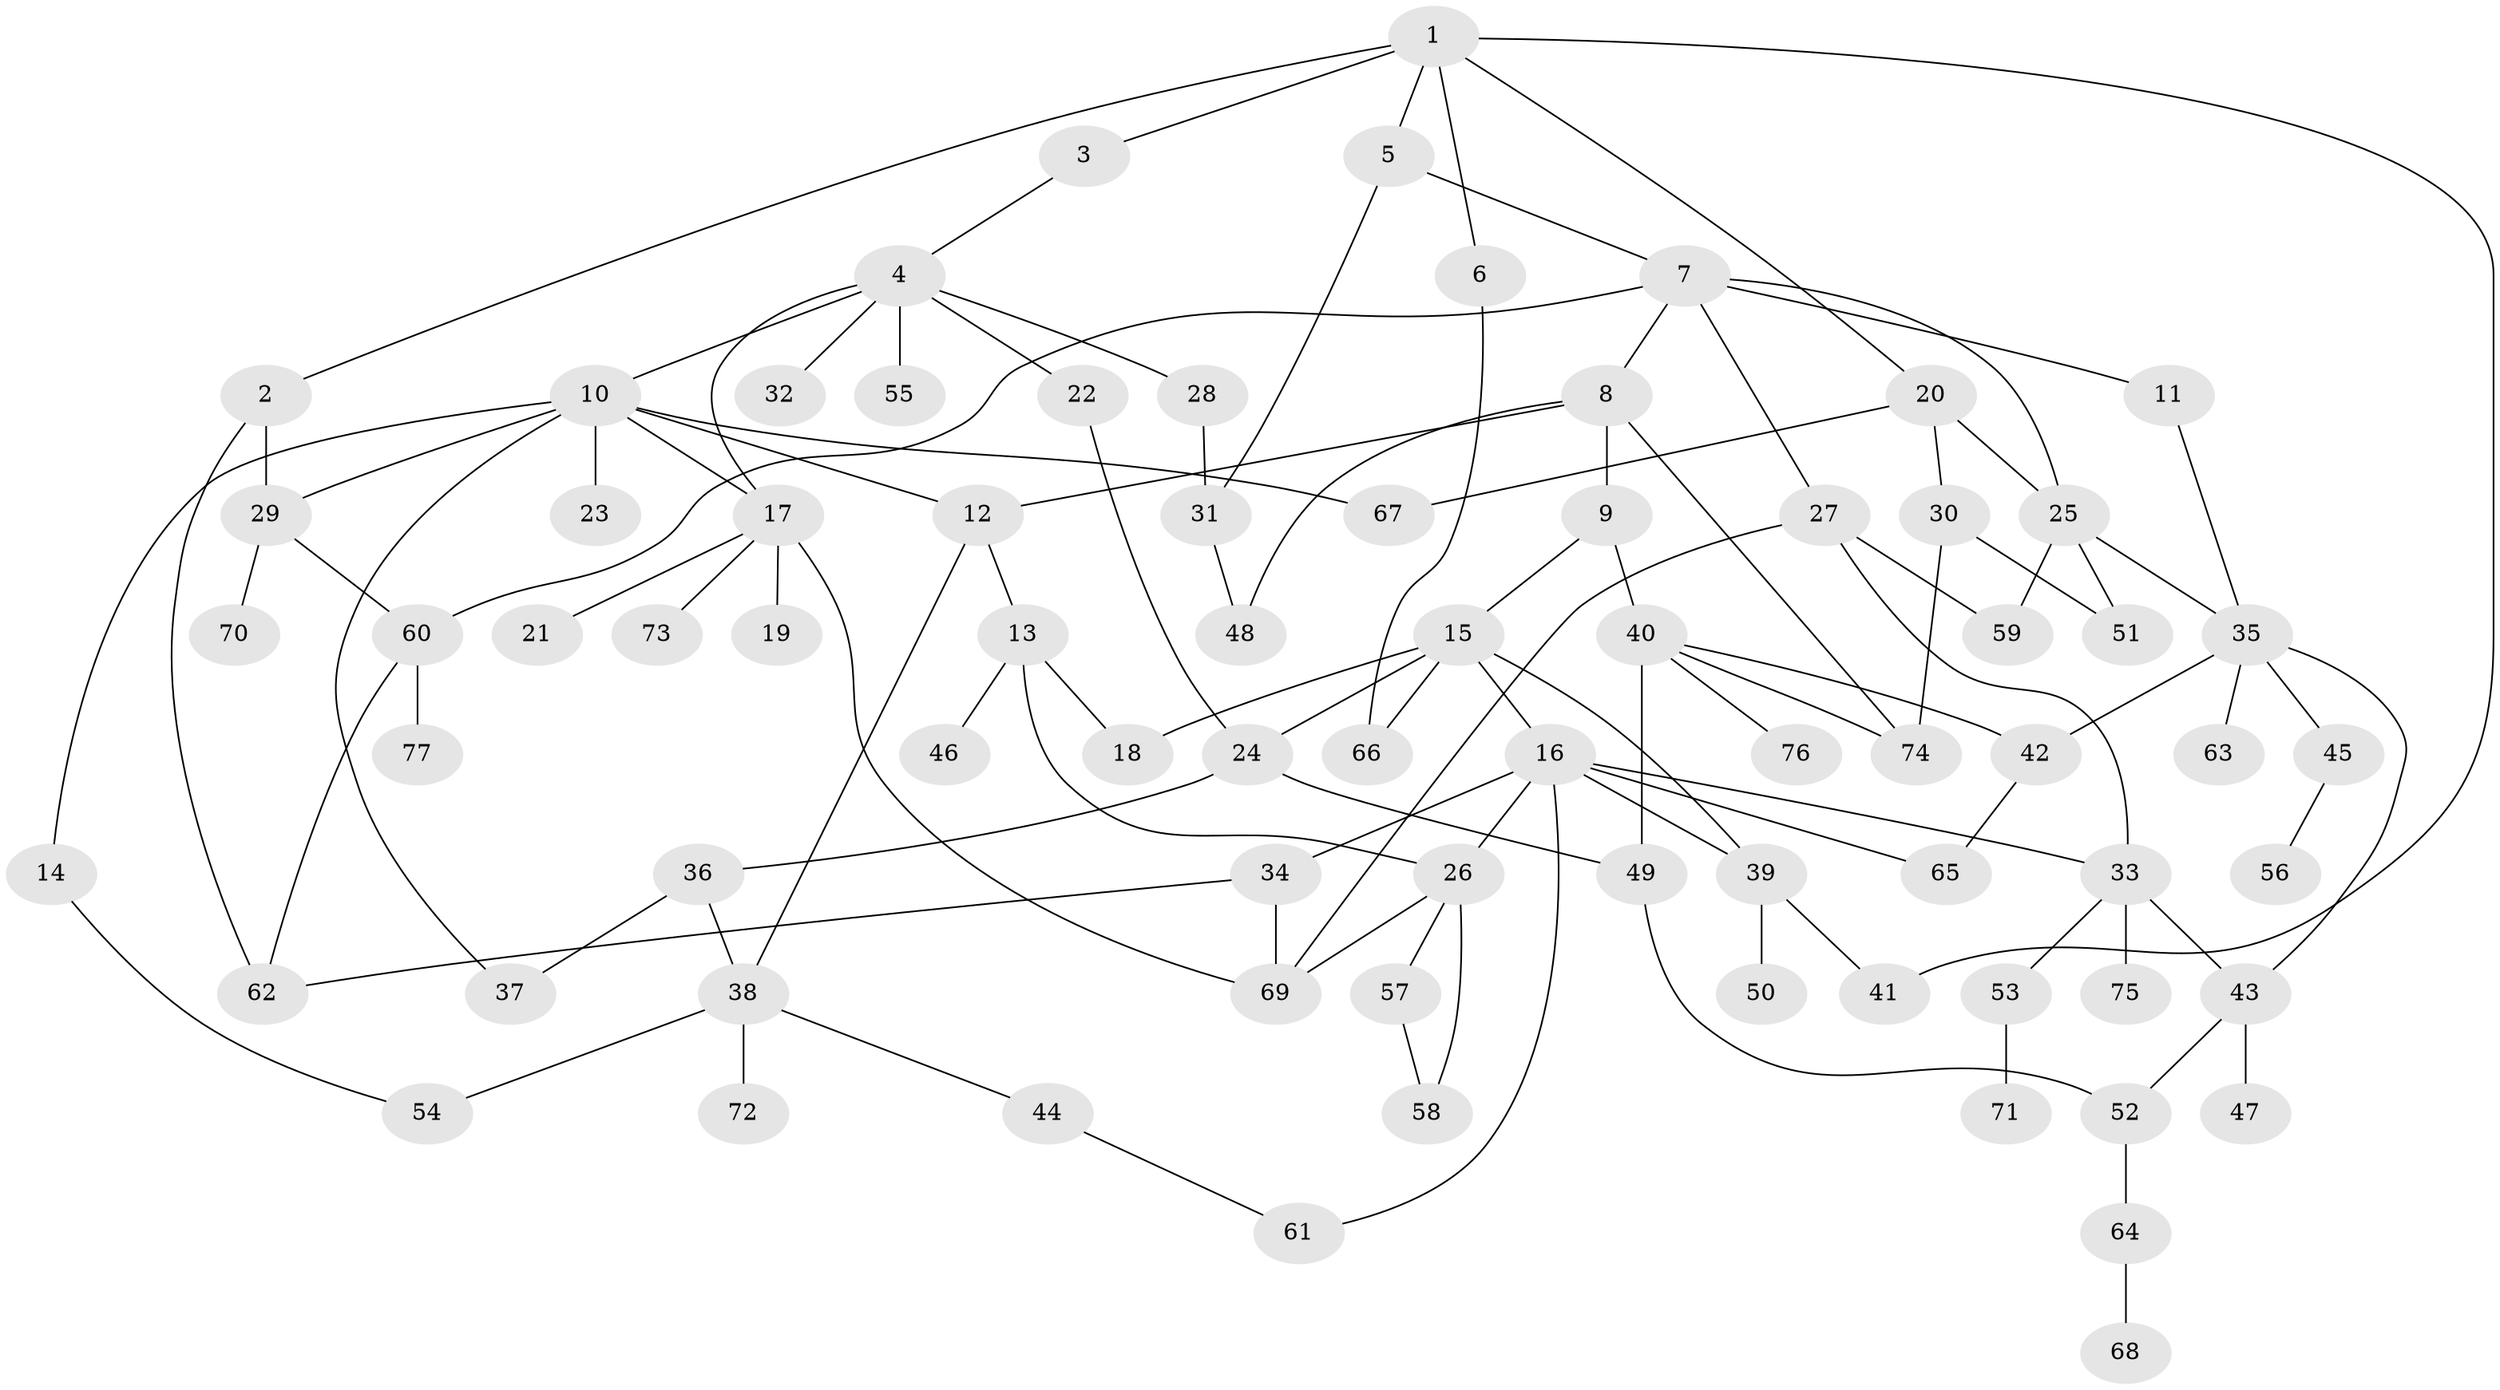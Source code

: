 // coarse degree distribution, {6: 0.1320754716981132, 5: 0.11320754716981132, 2: 0.20754716981132076, 4: 0.1320754716981132, 3: 0.07547169811320754, 11: 0.018867924528301886, 7: 0.018867924528301886, 1: 0.3018867924528302}
// Generated by graph-tools (version 1.1) at 2025/23/03/03/25 07:23:32]
// undirected, 77 vertices, 111 edges
graph export_dot {
graph [start="1"]
  node [color=gray90,style=filled];
  1;
  2;
  3;
  4;
  5;
  6;
  7;
  8;
  9;
  10;
  11;
  12;
  13;
  14;
  15;
  16;
  17;
  18;
  19;
  20;
  21;
  22;
  23;
  24;
  25;
  26;
  27;
  28;
  29;
  30;
  31;
  32;
  33;
  34;
  35;
  36;
  37;
  38;
  39;
  40;
  41;
  42;
  43;
  44;
  45;
  46;
  47;
  48;
  49;
  50;
  51;
  52;
  53;
  54;
  55;
  56;
  57;
  58;
  59;
  60;
  61;
  62;
  63;
  64;
  65;
  66;
  67;
  68;
  69;
  70;
  71;
  72;
  73;
  74;
  75;
  76;
  77;
  1 -- 2;
  1 -- 3;
  1 -- 5;
  1 -- 6;
  1 -- 20;
  1 -- 41;
  2 -- 29;
  2 -- 62;
  3 -- 4;
  4 -- 10;
  4 -- 17;
  4 -- 22;
  4 -- 28;
  4 -- 32;
  4 -- 55;
  5 -- 7;
  5 -- 31;
  6 -- 66;
  7 -- 8;
  7 -- 11;
  7 -- 25;
  7 -- 27;
  7 -- 60;
  8 -- 9;
  8 -- 12;
  8 -- 74;
  8 -- 48;
  9 -- 15;
  9 -- 40;
  10 -- 14;
  10 -- 23;
  10 -- 37;
  10 -- 29;
  10 -- 12;
  10 -- 17;
  10 -- 67;
  11 -- 35;
  12 -- 13;
  12 -- 38;
  13 -- 18;
  13 -- 26;
  13 -- 46;
  14 -- 54;
  15 -- 16;
  15 -- 24;
  15 -- 39;
  15 -- 66;
  15 -- 18;
  16 -- 33;
  16 -- 34;
  16 -- 65;
  16 -- 39;
  16 -- 61;
  16 -- 26;
  17 -- 19;
  17 -- 21;
  17 -- 73;
  17 -- 69;
  20 -- 30;
  20 -- 67;
  20 -- 25;
  22 -- 24;
  24 -- 36;
  24 -- 49;
  25 -- 35;
  25 -- 59;
  25 -- 51;
  26 -- 57;
  26 -- 58;
  26 -- 69;
  27 -- 59;
  27 -- 69;
  27 -- 33;
  28 -- 31;
  29 -- 70;
  29 -- 60;
  30 -- 51;
  30 -- 74;
  31 -- 48;
  33 -- 43;
  33 -- 53;
  33 -- 75;
  34 -- 69;
  34 -- 62;
  35 -- 45;
  35 -- 63;
  35 -- 42;
  35 -- 43;
  36 -- 38;
  36 -- 37;
  38 -- 44;
  38 -- 72;
  38 -- 54;
  39 -- 50;
  39 -- 41;
  40 -- 42;
  40 -- 74;
  40 -- 76;
  40 -- 49;
  42 -- 65;
  43 -- 47;
  43 -- 52;
  44 -- 61;
  45 -- 56;
  49 -- 52;
  52 -- 64;
  53 -- 71;
  57 -- 58;
  60 -- 62;
  60 -- 77;
  64 -- 68;
}
